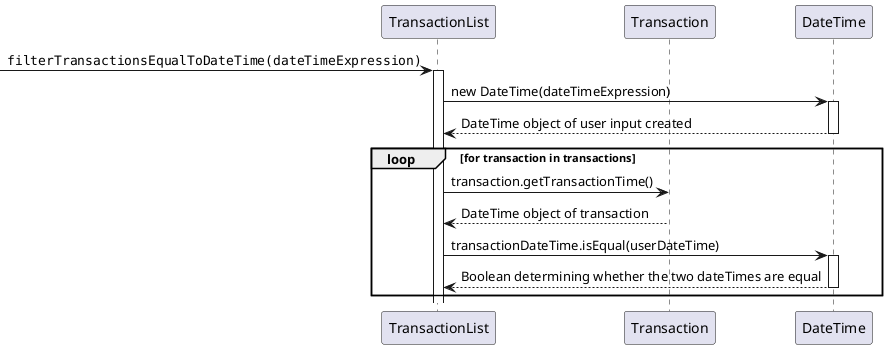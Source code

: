 @startuml
participant TransactionList as Foo
participant Transaction as Foo1
participant DateTime as Foo2
[->      Foo:""filterTransactionsEqualToDateTime(dateTimeExpression)""
activate Foo
Foo -> Foo2:new DateTime(dateTimeExpression)
activate Foo2
Foo2 --> Foo: DateTime object of user input created
deactivate Foo2
loop for transaction in transactions
    Foo -> Foo1: transaction.getTransactionTime()
    Foo1 --> Foo: DateTime object of transaction
    Foo -> Foo2: transactionDateTime.isEqual(userDateTime)
    activate Foo2
    Foo2 --> Foo: Boolean determining whether the two dateTimes are equal
    deactivate Foo2
end
@enduml